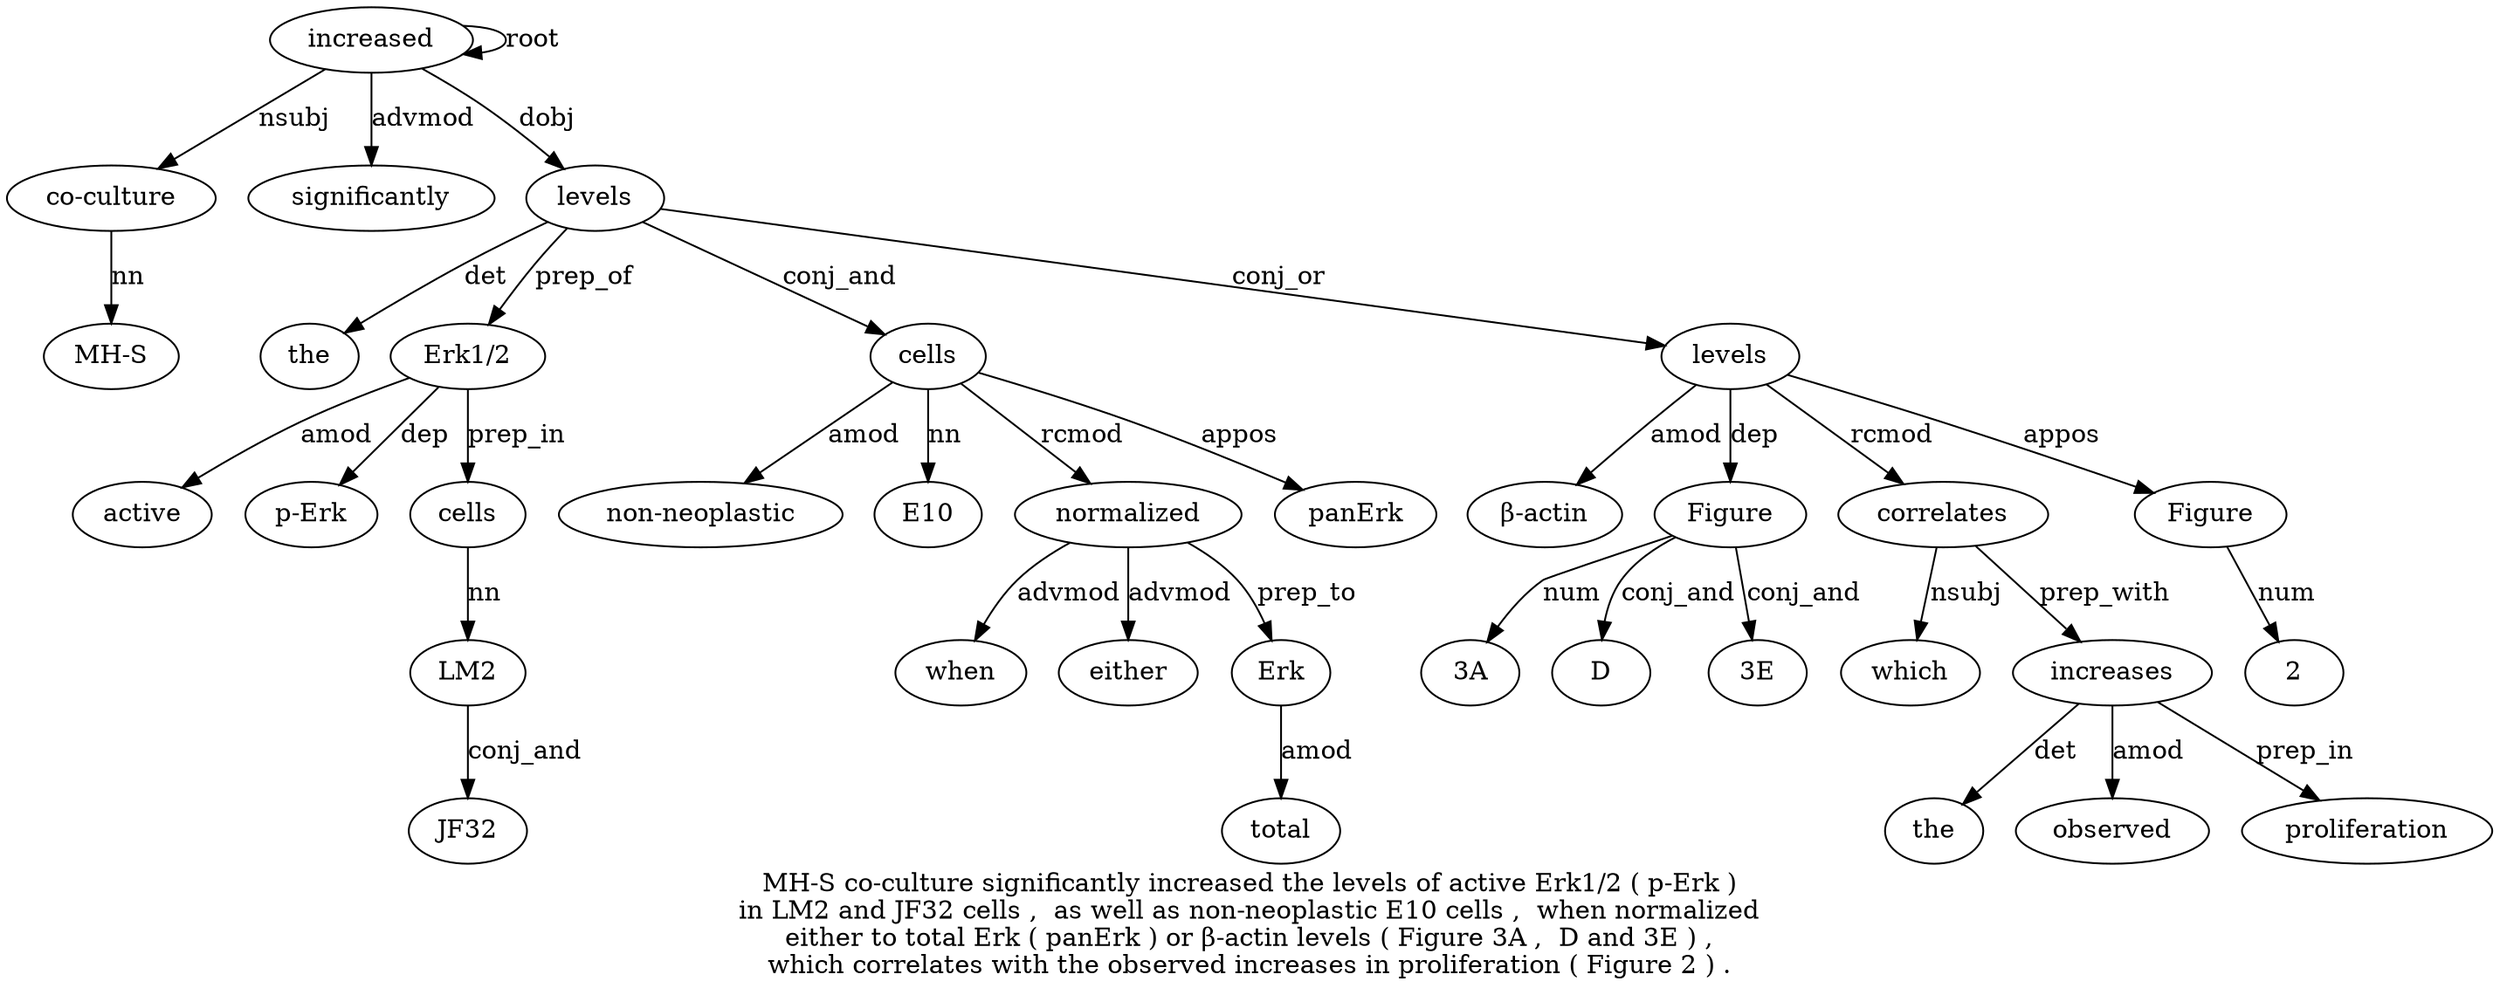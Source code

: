digraph "MH-S co-culture significantly increased the levels of active Erk1/2 ( p-Erk ) in LM2 and JF32 cells ,  as well as non-neoplastic E10 cells ,  when normalized either to total Erk ( panErk ) or β-actin levels ( Figure 3A ,  D and 3E ) ,  which correlates with the observed increases in proliferation ( Figure 2 ) ." {
label="MH-S co-culture significantly increased the levels of active Erk1/2 ( p-Erk )
in LM2 and JF32 cells ,  as well as non-neoplastic E10 cells ,  when normalized
either to total Erk ( panErk ) or β-actin levels ( Figure 3A ,  D and 3E ) ,
which correlates with the observed increases in proliferation ( Figure 2 ) .";
"co-culture2" [style=filled, fillcolor=white, label="co-culture"];
"MH-S1" [style=filled, fillcolor=white, label="MH-S"];
"co-culture2" -> "MH-S1"  [label=nn];
increased4 [style=filled, fillcolor=white, label=increased];
increased4 -> "co-culture2"  [label=nsubj];
significantly3 [style=filled, fillcolor=white, label=significantly];
increased4 -> significantly3  [label=advmod];
increased4 -> increased4  [label=root];
levels6 [style=filled, fillcolor=white, label=levels];
the5 [style=filled, fillcolor=white, label=the];
levels6 -> the5  [label=det];
increased4 -> levels6  [label=dobj];
"Erk1/29" [style=filled, fillcolor=white, label="Erk1/2"];
active8 [style=filled, fillcolor=white, label=active];
"Erk1/29" -> active8  [label=amod];
levels6 -> "Erk1/29"  [label=prep_of];
"p-Erk11" [style=filled, fillcolor=white, label="p-Erk"];
"Erk1/29" -> "p-Erk11"  [label=dep];
cells17 [style=filled, fillcolor=white, label=cells];
LM214 [style=filled, fillcolor=white, label=LM2];
cells17 -> LM214  [label=nn];
JF3216 [style=filled, fillcolor=white, label=JF32];
LM214 -> JF3216  [label=conj_and];
"Erk1/29" -> cells17  [label=prep_in];
cells24 [style=filled, fillcolor=white, label=cells];
"non-neoplastic22" [style=filled, fillcolor=white, label="non-neoplastic"];
cells24 -> "non-neoplastic22"  [label=amod];
E1023 [style=filled, fillcolor=white, label=E10];
cells24 -> E1023  [label=nn];
levels6 -> cells24  [label=conj_and];
normalized27 [style=filled, fillcolor=white, label=normalized];
when26 [style=filled, fillcolor=white, label=when];
normalized27 -> when26  [label=advmod];
cells24 -> normalized27  [label=rcmod];
either28 [style=filled, fillcolor=white, label=either];
normalized27 -> either28  [label=advmod];
Erk31 [style=filled, fillcolor=white, label=Erk];
total30 [style=filled, fillcolor=white, label=total];
Erk31 -> total30  [label=amod];
normalized27 -> Erk31  [label=prep_to];
panErk33 [style=filled, fillcolor=white, label=panErk];
cells24 -> panErk33  [label=appos];
levels37 [style=filled, fillcolor=white, label=levels];
"β-actin36" [style=filled, fillcolor=white, label="β-actin"];
levels37 -> "β-actin36"  [label=amod];
levels6 -> levels37  [label=conj_or];
Figure39 [style=filled, fillcolor=white, label=Figure];
levels37 -> Figure39  [label=dep];
"3A40" [style=filled, fillcolor=white, label="3A"];
Figure39 -> "3A40"  [label=num];
D42 [style=filled, fillcolor=white, label=D];
Figure39 -> D42  [label=conj_and];
"3E44" [style=filled, fillcolor=white, label="3E"];
Figure39 -> "3E44"  [label=conj_and];
correlates48 [style=filled, fillcolor=white, label=correlates];
which47 [style=filled, fillcolor=white, label=which];
correlates48 -> which47  [label=nsubj];
levels37 -> correlates48  [label=rcmod];
increases52 [style=filled, fillcolor=white, label=increases];
the50 [style=filled, fillcolor=white, label=the];
increases52 -> the50  [label=det];
observed51 [style=filled, fillcolor=white, label=observed];
increases52 -> observed51  [label=amod];
correlates48 -> increases52  [label=prep_with];
proliferation54 [style=filled, fillcolor=white, label=proliferation];
increases52 -> proliferation54  [label=prep_in];
Figure56 [style=filled, fillcolor=white, label=Figure];
levels37 -> Figure56  [label=appos];
257 [style=filled, fillcolor=white, label=2];
Figure56 -> 257  [label=num];
}
